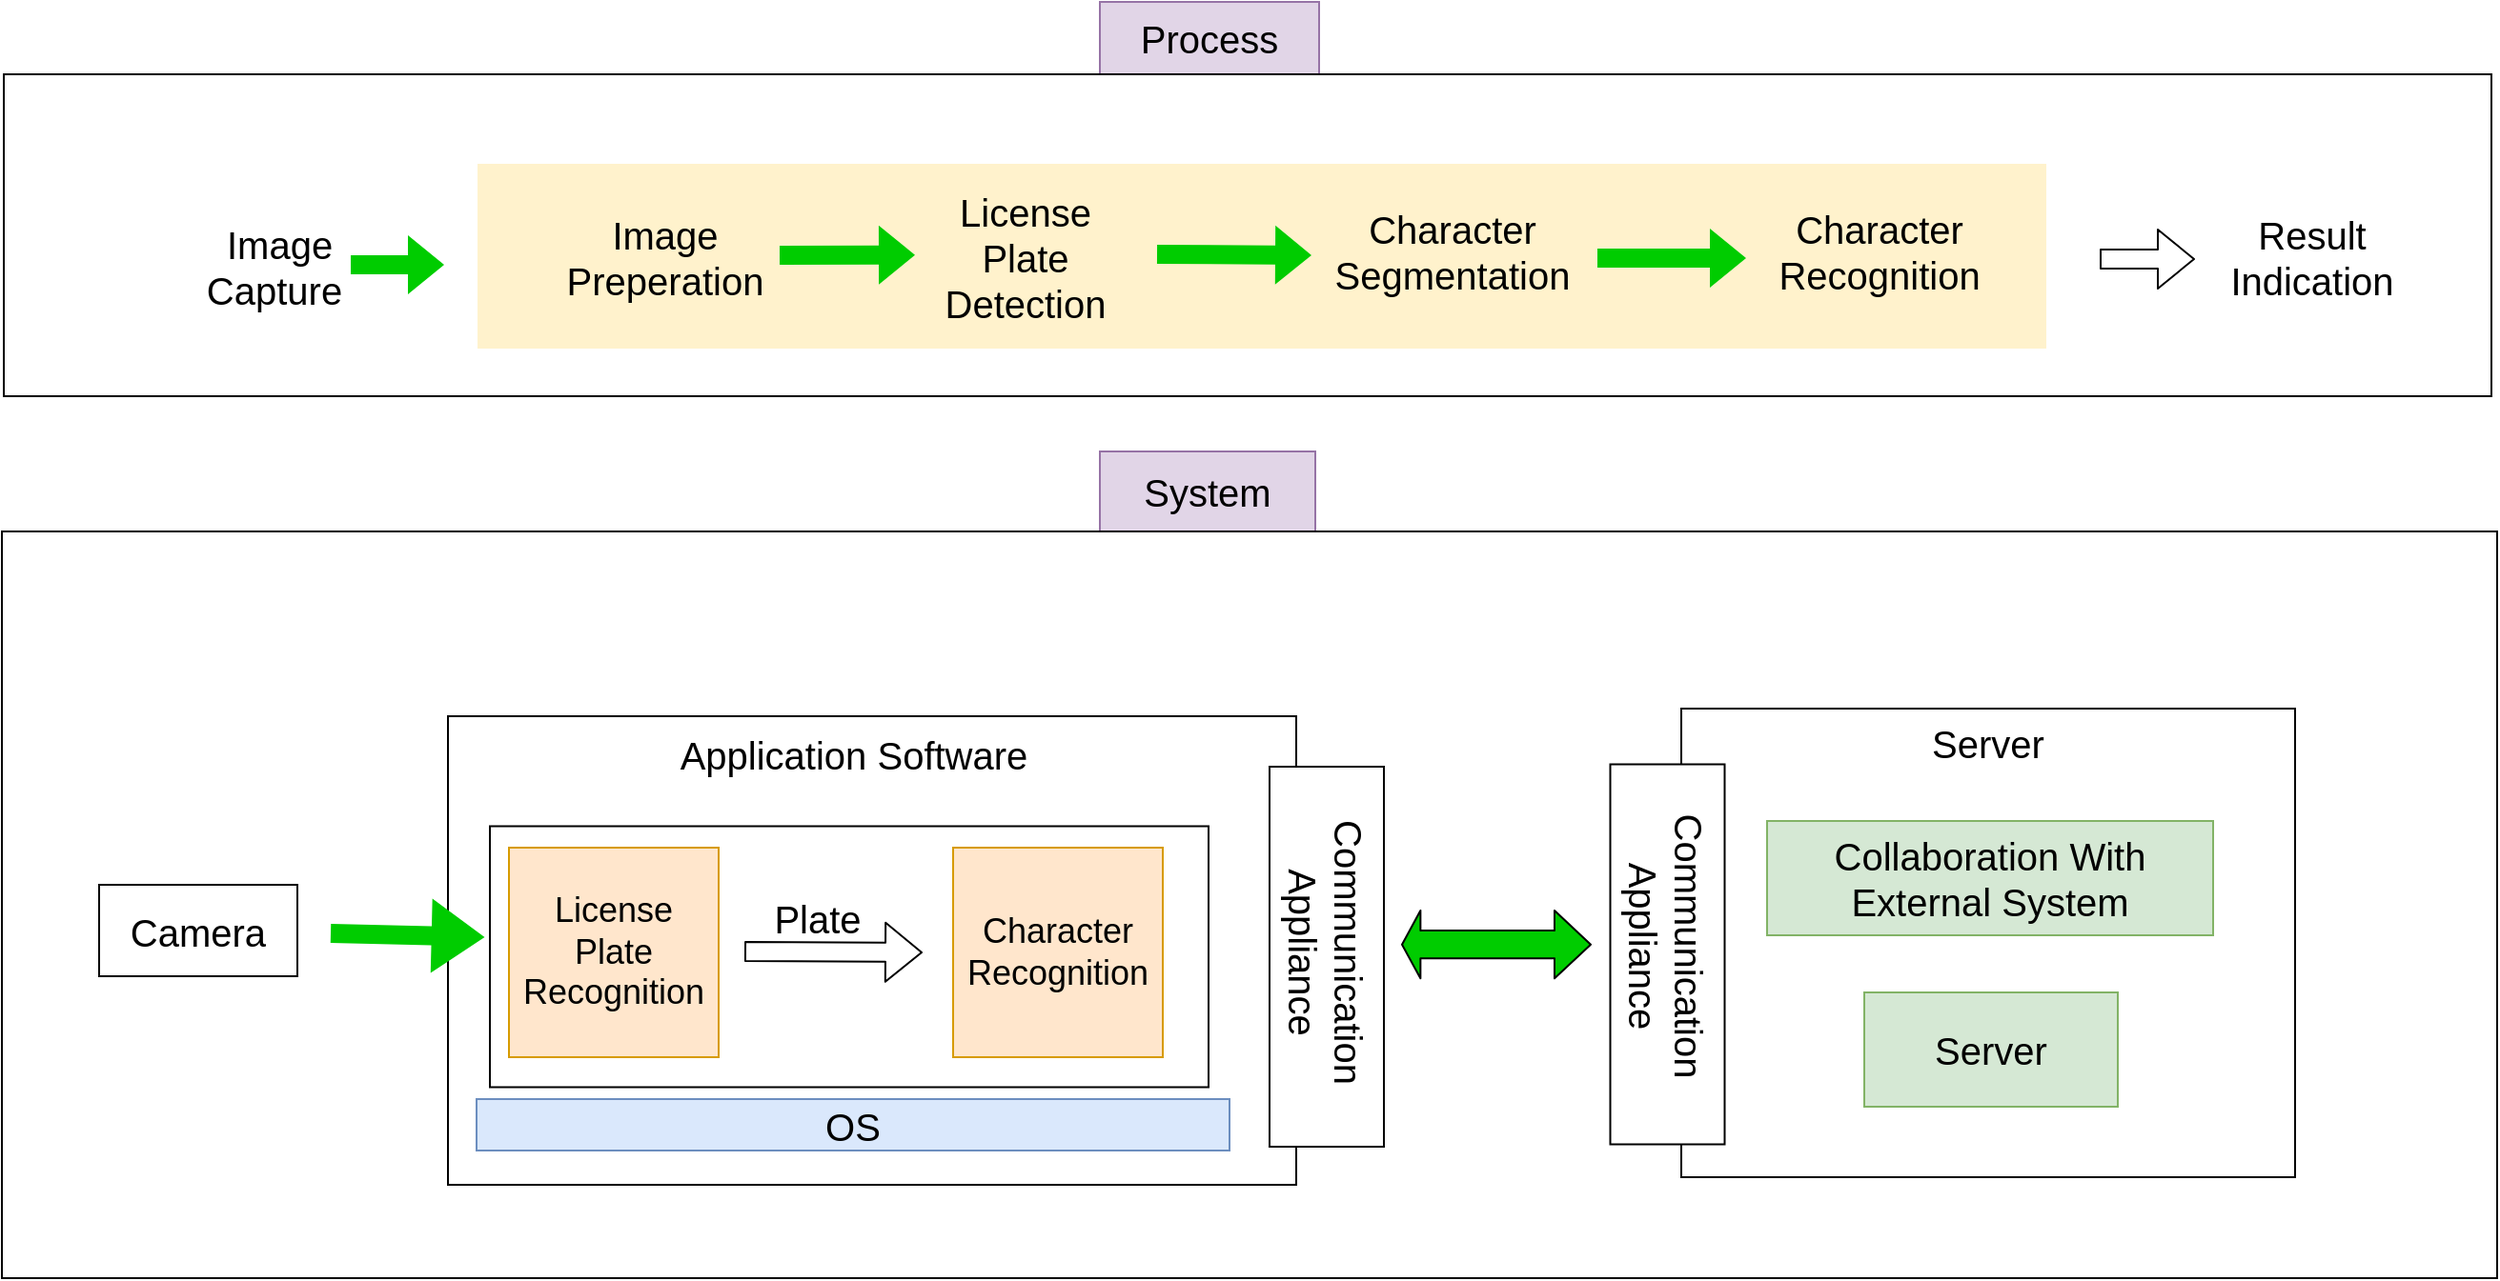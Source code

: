 <mxfile version="14.6.13" type="device"><diagram id="-Q4Bc1MJyjmtdQV1y6tv" name="Page-1"><mxGraphModel dx="2448" dy="1584" grid="0" gridSize="10" guides="1" tooltips="1" connect="1" arrows="1" fold="1" page="0" pageScale="1" pageWidth="3300" pageHeight="4681" math="0" shadow="0"><root><mxCell id="0"/><mxCell id="1" parent="0"/><mxCell id="vif8lcTRzMYcDV0p0EqO-1" value="&lt;font style=&quot;font-size: 20px&quot;&gt;Process&lt;/font&gt;" style="text;html=1;align=center;verticalAlign=middle;whiteSpace=wrap;fontSize=20;fillColor=#e1d5e7;strokeColor=#9673a6;" parent="1" vertex="1"><mxGeometry x="442" y="-10" width="115" height="38" as="geometry"/></mxCell><mxCell id="vif8lcTRzMYcDV0p0EqO-2" value="&lt;font style=&quot;font-size: 20px&quot;&gt;&amp;nbsp;Image&lt;br&gt;Capture&lt;/font&gt;" style="text;html=1;strokeColor=none;fillColor=none;align=center;verticalAlign=middle;whiteSpace=wrap;" parent="1" vertex="1"><mxGeometry x="-11.5" y="118.5" width="40" height="20" as="geometry"/></mxCell><mxCell id="vif8lcTRzMYcDV0p0EqO-3" value="" style="shape=flexArrow;endArrow=classic;html=1;strokeColor=none;fillColor=#00CC00;" parent="1" edge="1"><mxGeometry width="50" height="50" relative="1" as="geometry"><mxPoint x="48.5" y="128" as="sourcePoint"/><mxPoint x="98.5" y="128" as="targetPoint"/></mxGeometry></mxCell><mxCell id="vif8lcTRzMYcDV0p0EqO-9" value="&lt;font style=&quot;font-size: 20px&quot;&gt;System&lt;/font&gt;" style="text;html=1;align=center;verticalAlign=middle;whiteSpace=wrap;fontSize=20;fillColor=#e1d5e7;strokeColor=#9673a6;" parent="1" vertex="1"><mxGeometry x="442" y="226" width="113" height="42" as="geometry"/></mxCell><mxCell id="vif8lcTRzMYcDV0p0EqO-10" value="&lt;font style=&quot;font-size: 20px&quot;&gt;Camera&lt;/font&gt;" style="text;html=1;align=center;verticalAlign=middle;whiteSpace=wrap;fontSize=20;strokeWidth=1;strokeColor=#000000;" parent="1" vertex="1"><mxGeometry x="-83" y="453.5" width="104" height="48" as="geometry"/></mxCell><mxCell id="vif8lcTRzMYcDV0p0EqO-11" value="" style="whiteSpace=wrap;html=1;" parent="1" vertex="1"><mxGeometry x="100" y="365" width="445" height="246" as="geometry"/></mxCell><mxCell id="vif8lcTRzMYcDV0p0EqO-12" value="&lt;font style=&quot;font-size: 20px&quot;&gt;Application Software&lt;/font&gt;" style="text;html=1;align=center;verticalAlign=middle;whiteSpace=wrap;" parent="1" vertex="1"><mxGeometry x="212" y="375" width="202" height="20" as="geometry"/></mxCell><mxCell id="vif8lcTRzMYcDV0p0EqO-13" value="&lt;font style=&quot;font-size: 18px&quot;&gt;License Plate&lt;br&gt;Recognition&lt;/font&gt;" style="whiteSpace=wrap;html=1;aspect=fixed;fillColor=#ffe6cc;strokeColor=#d79b00;" parent="1" vertex="1"><mxGeometry x="132" y="434" width="110" height="110" as="geometry"/></mxCell><mxCell id="vif8lcTRzMYcDV0p0EqO-14" value="&lt;font style=&quot;font-size: 20px&quot;&gt;OS&lt;/font&gt;" style="whiteSpace=wrap;html=1;fillColor=#dae8fc;strokeColor=#6c8ebf;" parent="1" vertex="1"><mxGeometry x="115" y="566" width="395" height="27" as="geometry"/></mxCell><mxCell id="vif8lcTRzMYcDV0p0EqO-16" value="&lt;font style=&quot;font-size: 18px&quot;&gt;Character Recognition&lt;/font&gt;" style="whiteSpace=wrap;html=1;aspect=fixed;fillColor=#ffe6cc;strokeColor=#d79b00;" parent="1" vertex="1"><mxGeometry x="365" y="434" width="110" height="110" as="geometry"/></mxCell><mxCell id="vif8lcTRzMYcDV0p0EqO-18" value="" style="shape=flexArrow;endArrow=classic;html=1;" parent="1" edge="1"><mxGeometry width="50" height="50" relative="1" as="geometry"><mxPoint x="255.5" y="488.5" as="sourcePoint"/><mxPoint x="349" y="489" as="targetPoint"/></mxGeometry></mxCell><mxCell id="vif8lcTRzMYcDV0p0EqO-19" value="&lt;font style=&quot;font-size: 20px&quot;&gt;Plate&lt;/font&gt;" style="text;html=1;strokeColor=none;fillColor=none;align=center;verticalAlign=middle;whiteSpace=wrap;" parent="1" vertex="1"><mxGeometry x="274" y="461" width="40" height="20" as="geometry"/></mxCell><mxCell id="vif8lcTRzMYcDV0p0EqO-20" value="" style="whiteSpace=wrap;html=1;fillColor=none;strokeWidth=1;" parent="1" vertex="1"><mxGeometry x="122" y="422.75" width="377" height="137" as="geometry"/></mxCell><mxCell id="vif8lcTRzMYcDV0p0EqO-21" value="" style="shape=flexArrow;endArrow=classic;html=1;" parent="1" edge="1"><mxGeometry width="50" height="50" relative="1" as="geometry"><mxPoint x="966.5" y="125" as="sourcePoint"/><mxPoint x="1016.5" y="125" as="targetPoint"/></mxGeometry></mxCell><mxCell id="vif8lcTRzMYcDV0p0EqO-24" value="&lt;span style=&quot;font-size: 20px&quot;&gt;Result&lt;br&gt;Indication&lt;br&gt;&lt;/span&gt;" style="text;html=1;strokeColor=none;fillColor=none;align=center;verticalAlign=middle;whiteSpace=wrap;" parent="1" vertex="1"><mxGeometry x="1057.5" y="113.5" width="40" height="20" as="geometry"/></mxCell><mxCell id="vif8lcTRzMYcDV0p0EqO-26" value="" style="whiteSpace=wrap;html=1;" parent="1" vertex="1"><mxGeometry x="747" y="361" width="322" height="246" as="geometry"/></mxCell><mxCell id="vif8lcTRzMYcDV0p0EqO-27" value="&lt;font style=&quot;font-size: 20px&quot;&gt;Server&lt;/font&gt;" style="text;html=1;align=center;verticalAlign=middle;whiteSpace=wrap;" parent="1" vertex="1"><mxGeometry x="807" y="369" width="202" height="20" as="geometry"/></mxCell><mxCell id="vif8lcTRzMYcDV0p0EqO-29" value="" style="whiteSpace=wrap;html=1;rotation=90;" parent="1" vertex="1"><mxGeometry x="461.25" y="461.25" width="199.5" height="60" as="geometry"/></mxCell><mxCell id="vif8lcTRzMYcDV0p0EqO-30" value="&lt;font style=&quot;font-size: 20px&quot;&gt;Communication&lt;br&gt;Appliance&lt;/font&gt;" style="text;html=1;strokeColor=none;fillColor=none;align=center;verticalAlign=middle;whiteSpace=wrap;rotation=90;" parent="1" vertex="1"><mxGeometry x="541" y="476.5" width="40" height="25" as="geometry"/></mxCell><mxCell id="vif8lcTRzMYcDV0p0EqO-33" value="&lt;font style=&quot;font-size: 20px&quot;&gt;Collaboration With&lt;br&gt;External System&lt;/font&gt;" style="whiteSpace=wrap;html=1;fillColor=#d5e8d4;strokeColor=#82b366;" parent="1" vertex="1"><mxGeometry x="792" y="420" width="234" height="60" as="geometry"/></mxCell><mxCell id="vif8lcTRzMYcDV0p0EqO-34" value="&lt;font style=&quot;font-size: 20px&quot;&gt;Server&lt;/font&gt;" style="whiteSpace=wrap;html=1;fillColor=#d5e8d4;strokeColor=#82b366;" parent="1" vertex="1"><mxGeometry x="843" y="510" width="133" height="60" as="geometry"/></mxCell><mxCell id="vif8lcTRzMYcDV0p0EqO-35" style="edgeStyle=orthogonalEdgeStyle;orthogonalLoop=1;jettySize=auto;html=1;exitX=0.5;exitY=1;exitDx=0;exitDy=0;" parent="1" source="vif8lcTRzMYcDV0p0EqO-27" target="vif8lcTRzMYcDV0p0EqO-27" edge="1"><mxGeometry relative="1" as="geometry"/></mxCell><mxCell id="vif8lcTRzMYcDV0p0EqO-36" value="" style="whiteSpace=wrap;html=1;fillColor=#fff2cc;strokeColor=none;" parent="1" vertex="1"><mxGeometry x="115.5" y="75" width="823" height="97" as="geometry"/></mxCell><mxCell id="vif8lcTRzMYcDV0p0EqO-37" value="&lt;font style=&quot;font-size: 20px&quot;&gt;License&lt;br&gt;Plate&lt;br&gt;Detection&lt;/font&gt;" style="text;html=1;strokeColor=none;fillColor=none;align=center;verticalAlign=middle;whiteSpace=wrap;" parent="1" vertex="1"><mxGeometry x="382.5" y="113.5" width="40" height="20" as="geometry"/></mxCell><mxCell id="vif8lcTRzMYcDV0p0EqO-38" value="" style="shape=flexArrow;endArrow=classic;html=1;strokeColor=none;fillColor=#00CC00;" parent="1" edge="1"><mxGeometry width="50" height="50" relative="1" as="geometry"><mxPoint x="702.5" y="124.5" as="sourcePoint"/><mxPoint x="781.5" y="124.5" as="targetPoint"/></mxGeometry></mxCell><mxCell id="vif8lcTRzMYcDV0p0EqO-39" value="&lt;span style=&quot;font-size: 20px&quot;&gt;Character&lt;/span&gt;&lt;br style=&quot;font-size: 20px&quot;&gt;&lt;span style=&quot;font-size: 20px&quot;&gt;Recognition&lt;/span&gt;" style="text;html=1;strokeColor=none;fillColor=none;align=center;verticalAlign=middle;whiteSpace=wrap;" parent="1" vertex="1"><mxGeometry x="830.5" y="120.5" width="40" height="1" as="geometry"/></mxCell><mxCell id="apeTbwFDT_WxxtTIJrq1-1" value="" style="shape=flexArrow;endArrow=classic;html=1;endWidth=28;endSize=8.96;entryX=-0.006;entryY=0.425;entryDx=0;entryDy=0;entryPerimeter=0;strokeColor=none;fillColor=#00CC00;" parent="1" target="vif8lcTRzMYcDV0p0EqO-20" edge="1"><mxGeometry width="50" height="50" relative="1" as="geometry"><mxPoint x="38" y="479" as="sourcePoint"/><mxPoint x="102" y="476.5" as="targetPoint"/></mxGeometry></mxCell><mxCell id="apeTbwFDT_WxxtTIJrq1-2" value="" style="whiteSpace=wrap;html=1;rotation=90;" parent="1" vertex="1"><mxGeometry x="640" y="460" width="199.5" height="60" as="geometry"/></mxCell><mxCell id="apeTbwFDT_WxxtTIJrq1-3" value="&lt;font style=&quot;font-size: 20px&quot;&gt;Communication&lt;br&gt;Appliance&lt;/font&gt;" style="text;html=1;strokeColor=none;fillColor=none;align=center;verticalAlign=middle;whiteSpace=wrap;rotation=90;" parent="1" vertex="1"><mxGeometry x="719.75" y="473" width="40" height="25" as="geometry"/></mxCell><mxCell id="apeTbwFDT_WxxtTIJrq1-5" value="" style="shape=flexArrow;endArrow=classic;startArrow=classic;html=1;width=14.667;startSize=2.893;fillColor=#00CC00;" parent="1" edge="1"><mxGeometry width="100" height="100" relative="1" as="geometry"><mxPoint x="600" y="484.83" as="sourcePoint"/><mxPoint x="700" y="484.83" as="targetPoint"/></mxGeometry></mxCell><mxCell id="apeTbwFDT_WxxtTIJrq1-6" value="" style="whiteSpace=wrap;html=1;strokeWidth=1;imageAspect=1;strokeOpacity=100;noLabel=0;fillColor=none;" parent="1" vertex="1"><mxGeometry x="-133" y="28" width="1305" height="169" as="geometry"/></mxCell><mxCell id="apeTbwFDT_WxxtTIJrq1-9" value="" style="whiteSpace=wrap;html=1;strokeWidth=1;fillColor=none;" parent="1" vertex="1"><mxGeometry x="-134" y="268" width="1309" height="392" as="geometry"/></mxCell><mxCell id="apeTbwFDT_WxxtTIJrq1-16" value="&lt;span style=&quot;font-size: 20px&quot;&gt;Image&lt;br&gt;&lt;/span&gt;Preperation" style="text;html=1;strokeColor=none;fillColor=none;align=center;verticalAlign=middle;whiteSpace=wrap;fontSize=20;" parent="1" vertex="1"><mxGeometry x="193.5" y="113.5" width="40" height="20" as="geometry"/></mxCell><mxCell id="apeTbwFDT_WxxtTIJrq1-17" value="" style="shape=flexArrow;endArrow=classic;html=1;strokeColor=none;fillColor=#00CC00;" parent="1" edge="1"><mxGeometry width="50" height="50" relative="1" as="geometry"><mxPoint x="273.5" y="123" as="sourcePoint"/><mxPoint x="345.5" y="122.83" as="targetPoint"/></mxGeometry></mxCell><mxCell id="9iJXwsokZjs1PGJ9wJly-1" value="" style="shape=flexArrow;endArrow=classic;html=1;strokeColor=none;fillColor=#00CC00;" parent="1" edge="1"><mxGeometry width="50" height="50" relative="1" as="geometry"><mxPoint x="471.5" y="122.5" as="sourcePoint"/><mxPoint x="553.5" y="123" as="targetPoint"/></mxGeometry></mxCell><mxCell id="9iJXwsokZjs1PGJ9wJly-2" value="&lt;span style=&quot;font-size: 20px&quot;&gt;Character&lt;/span&gt;&lt;br style=&quot;font-size: 20px&quot;&gt;&lt;span style=&quot;font-size: 20px&quot;&gt;Segmentation&lt;/span&gt;" style="text;html=1;strokeColor=none;fillColor=none;align=center;verticalAlign=middle;whiteSpace=wrap;" parent="1" vertex="1"><mxGeometry x="606.5" y="120.5" width="40" height="1" as="geometry"/></mxCell></root></mxGraphModel></diagram></mxfile>